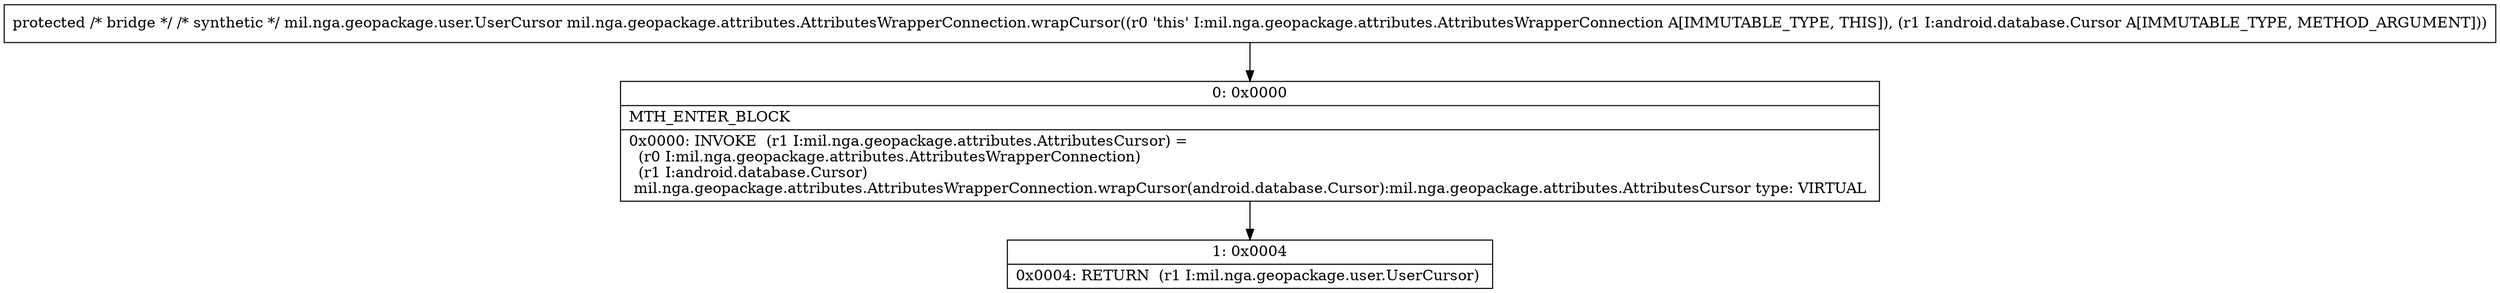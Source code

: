 digraph "CFG formil.nga.geopackage.attributes.AttributesWrapperConnection.wrapCursor(Landroid\/database\/Cursor;)Lmil\/nga\/geopackage\/user\/UserCursor;" {
Node_0 [shape=record,label="{0\:\ 0x0000|MTH_ENTER_BLOCK\l|0x0000: INVOKE  (r1 I:mil.nga.geopackage.attributes.AttributesCursor) = \l  (r0 I:mil.nga.geopackage.attributes.AttributesWrapperConnection)\l  (r1 I:android.database.Cursor)\l mil.nga.geopackage.attributes.AttributesWrapperConnection.wrapCursor(android.database.Cursor):mil.nga.geopackage.attributes.AttributesCursor type: VIRTUAL \l}"];
Node_1 [shape=record,label="{1\:\ 0x0004|0x0004: RETURN  (r1 I:mil.nga.geopackage.user.UserCursor) \l}"];
MethodNode[shape=record,label="{protected \/* bridge *\/ \/* synthetic *\/ mil.nga.geopackage.user.UserCursor mil.nga.geopackage.attributes.AttributesWrapperConnection.wrapCursor((r0 'this' I:mil.nga.geopackage.attributes.AttributesWrapperConnection A[IMMUTABLE_TYPE, THIS]), (r1 I:android.database.Cursor A[IMMUTABLE_TYPE, METHOD_ARGUMENT])) }"];
MethodNode -> Node_0;
Node_0 -> Node_1;
}

